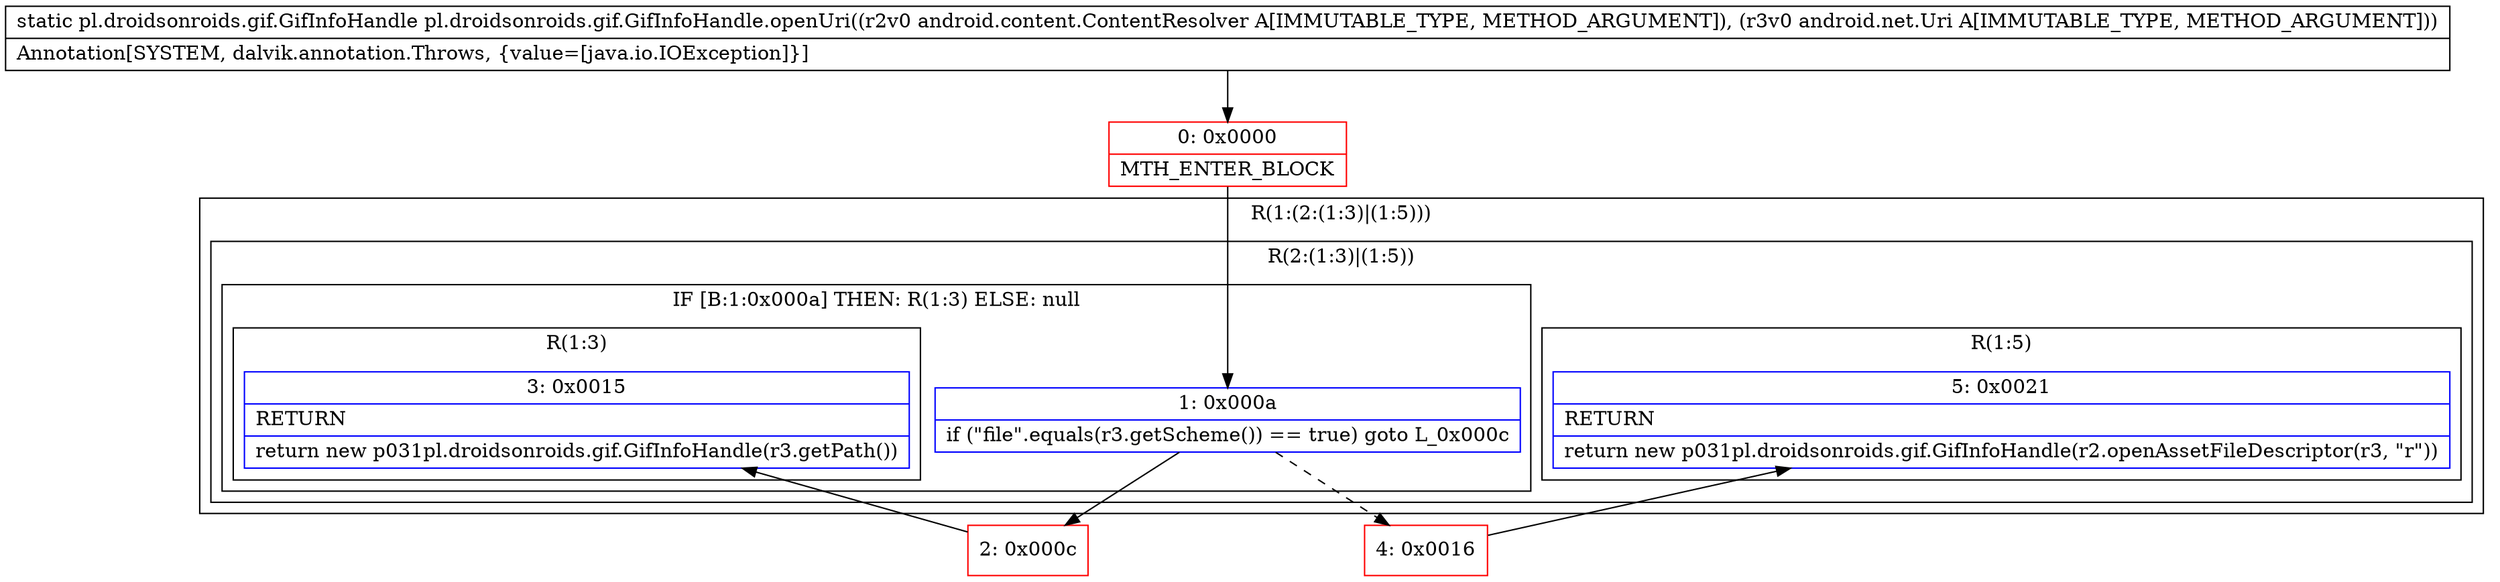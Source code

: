 digraph "CFG forpl.droidsonroids.gif.GifInfoHandle.openUri(Landroid\/content\/ContentResolver;Landroid\/net\/Uri;)Lpl\/droidsonroids\/gif\/GifInfoHandle;" {
subgraph cluster_Region_334952744 {
label = "R(1:(2:(1:3)|(1:5)))";
node [shape=record,color=blue];
subgraph cluster_Region_1753638523 {
label = "R(2:(1:3)|(1:5))";
node [shape=record,color=blue];
subgraph cluster_IfRegion_1939617085 {
label = "IF [B:1:0x000a] THEN: R(1:3) ELSE: null";
node [shape=record,color=blue];
Node_1 [shape=record,label="{1\:\ 0x000a|if (\"file\".equals(r3.getScheme()) == true) goto L_0x000c\l}"];
subgraph cluster_Region_1210407748 {
label = "R(1:3)";
node [shape=record,color=blue];
Node_3 [shape=record,label="{3\:\ 0x0015|RETURN\l|return new p031pl.droidsonroids.gif.GifInfoHandle(r3.getPath())\l}"];
}
}
subgraph cluster_Region_1824445649 {
label = "R(1:5)";
node [shape=record,color=blue];
Node_5 [shape=record,label="{5\:\ 0x0021|RETURN\l|return new p031pl.droidsonroids.gif.GifInfoHandle(r2.openAssetFileDescriptor(r3, \"r\"))\l}"];
}
}
}
Node_0 [shape=record,color=red,label="{0\:\ 0x0000|MTH_ENTER_BLOCK\l}"];
Node_2 [shape=record,color=red,label="{2\:\ 0x000c}"];
Node_4 [shape=record,color=red,label="{4\:\ 0x0016}"];
MethodNode[shape=record,label="{static pl.droidsonroids.gif.GifInfoHandle pl.droidsonroids.gif.GifInfoHandle.openUri((r2v0 android.content.ContentResolver A[IMMUTABLE_TYPE, METHOD_ARGUMENT]), (r3v0 android.net.Uri A[IMMUTABLE_TYPE, METHOD_ARGUMENT]))  | Annotation[SYSTEM, dalvik.annotation.Throws, \{value=[java.io.IOException]\}]\l}"];
MethodNode -> Node_0;
Node_1 -> Node_2;
Node_1 -> Node_4[style=dashed];
Node_0 -> Node_1;
Node_2 -> Node_3;
Node_4 -> Node_5;
}

